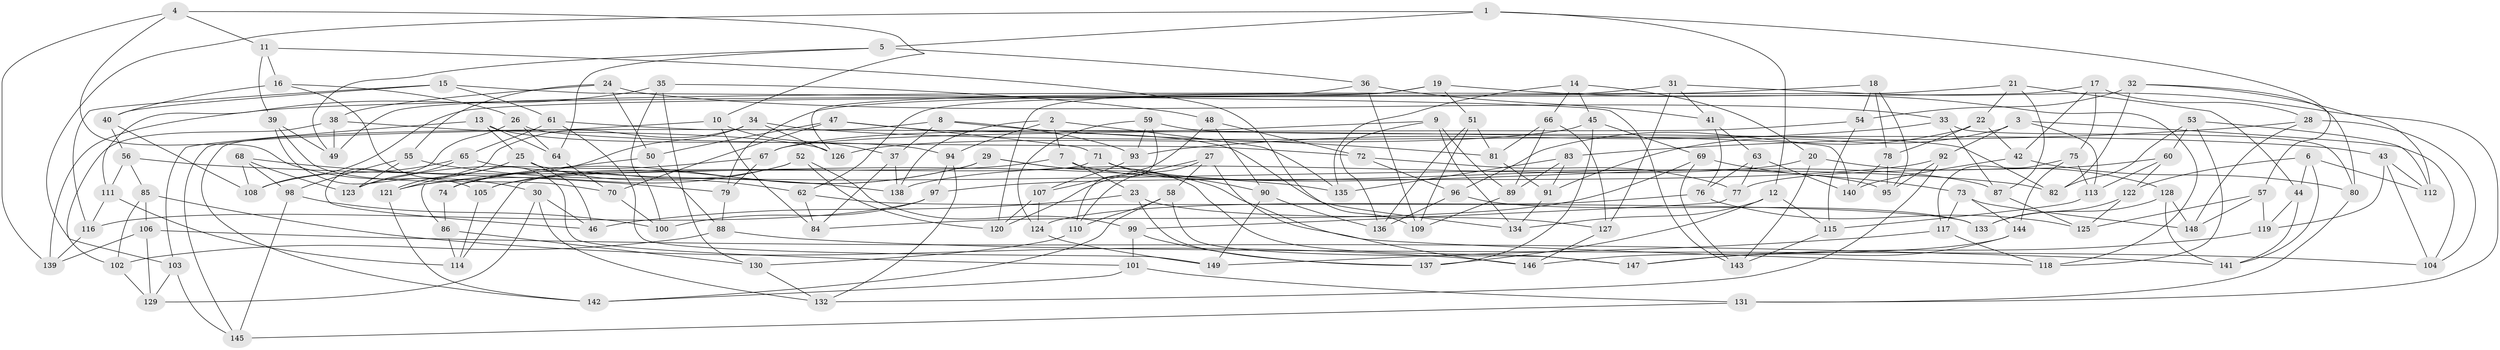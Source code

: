 // coarse degree distribution, {6: 0.5053763440860215, 4: 0.3870967741935484, 5: 0.0967741935483871, 3: 0.010752688172043012}
// Generated by graph-tools (version 1.1) at 2025/42/03/06/25 10:42:21]
// undirected, 149 vertices, 298 edges
graph export_dot {
graph [start="1"]
  node [color=gray90,style=filled];
  1;
  2;
  3;
  4;
  5;
  6;
  7;
  8;
  9;
  10;
  11;
  12;
  13;
  14;
  15;
  16;
  17;
  18;
  19;
  20;
  21;
  22;
  23;
  24;
  25;
  26;
  27;
  28;
  29;
  30;
  31;
  32;
  33;
  34;
  35;
  36;
  37;
  38;
  39;
  40;
  41;
  42;
  43;
  44;
  45;
  46;
  47;
  48;
  49;
  50;
  51;
  52;
  53;
  54;
  55;
  56;
  57;
  58;
  59;
  60;
  61;
  62;
  63;
  64;
  65;
  66;
  67;
  68;
  69;
  70;
  71;
  72;
  73;
  74;
  75;
  76;
  77;
  78;
  79;
  80;
  81;
  82;
  83;
  84;
  85;
  86;
  87;
  88;
  89;
  90;
  91;
  92;
  93;
  94;
  95;
  96;
  97;
  98;
  99;
  100;
  101;
  102;
  103;
  104;
  105;
  106;
  107;
  108;
  109;
  110;
  111;
  112;
  113;
  114;
  115;
  116;
  117;
  118;
  119;
  120;
  121;
  122;
  123;
  124;
  125;
  126;
  127;
  128;
  129;
  130;
  131;
  132;
  133;
  134;
  135;
  136;
  137;
  138;
  139;
  140;
  141;
  142;
  143;
  144;
  145;
  146;
  147;
  148;
  149;
  1 -- 12;
  1 -- 57;
  1 -- 103;
  1 -- 5;
  2 -- 135;
  2 -- 94;
  2 -- 138;
  2 -- 7;
  3 -- 104;
  3 -- 113;
  3 -- 92;
  3 -- 91;
  4 -- 10;
  4 -- 11;
  4 -- 30;
  4 -- 139;
  5 -- 36;
  5 -- 49;
  5 -- 64;
  6 -- 44;
  6 -- 122;
  6 -- 112;
  6 -- 141;
  7 -- 105;
  7 -- 95;
  7 -- 23;
  8 -- 142;
  8 -- 93;
  8 -- 37;
  8 -- 81;
  9 -- 89;
  9 -- 136;
  9 -- 134;
  9 -- 67;
  10 -- 145;
  10 -- 37;
  10 -- 84;
  11 -- 109;
  11 -- 16;
  11 -- 39;
  12 -- 137;
  12 -- 115;
  12 -- 134;
  13 -- 64;
  13 -- 103;
  13 -- 25;
  13 -- 94;
  14 -- 20;
  14 -- 135;
  14 -- 45;
  14 -- 66;
  15 -- 40;
  15 -- 143;
  15 -- 116;
  15 -- 61;
  16 -- 40;
  16 -- 101;
  16 -- 26;
  17 -- 28;
  17 -- 42;
  17 -- 75;
  17 -- 108;
  18 -- 95;
  18 -- 139;
  18 -- 54;
  18 -- 78;
  19 -- 51;
  19 -- 120;
  19 -- 62;
  19 -- 118;
  20 -- 143;
  20 -- 128;
  20 -- 138;
  21 -- 44;
  21 -- 22;
  21 -- 49;
  21 -- 87;
  22 -- 96;
  22 -- 42;
  22 -- 78;
  23 -- 137;
  23 -- 46;
  23 -- 127;
  24 -- 55;
  24 -- 38;
  24 -- 50;
  24 -- 33;
  25 -- 121;
  25 -- 62;
  25 -- 46;
  26 -- 46;
  26 -- 64;
  26 -- 72;
  27 -- 58;
  27 -- 120;
  27 -- 110;
  27 -- 146;
  28 -- 83;
  28 -- 104;
  28 -- 148;
  29 -- 105;
  29 -- 147;
  29 -- 74;
  29 -- 118;
  30 -- 132;
  30 -- 46;
  30 -- 129;
  31 -- 127;
  31 -- 131;
  31 -- 79;
  31 -- 41;
  32 -- 82;
  32 -- 54;
  32 -- 80;
  32 -- 112;
  33 -- 93;
  33 -- 87;
  33 -- 80;
  34 -- 74;
  34 -- 126;
  34 -- 121;
  34 -- 43;
  35 -- 130;
  35 -- 111;
  35 -- 48;
  35 -- 100;
  36 -- 41;
  36 -- 109;
  36 -- 126;
  37 -- 84;
  37 -- 138;
  38 -- 126;
  38 -- 102;
  38 -- 49;
  39 -- 105;
  39 -- 70;
  39 -- 49;
  40 -- 56;
  40 -- 108;
  41 -- 63;
  41 -- 76;
  42 -- 140;
  42 -- 80;
  43 -- 119;
  43 -- 112;
  43 -- 104;
  44 -- 119;
  44 -- 141;
  45 -- 126;
  45 -- 69;
  45 -- 137;
  47 -- 134;
  47 -- 70;
  47 -- 71;
  47 -- 50;
  48 -- 90;
  48 -- 107;
  48 -- 72;
  50 -- 86;
  50 -- 88;
  51 -- 136;
  51 -- 109;
  51 -- 81;
  52 -- 121;
  52 -- 99;
  52 -- 74;
  52 -- 120;
  53 -- 60;
  53 -- 118;
  53 -- 82;
  53 -- 112;
  54 -- 67;
  54 -- 115;
  55 -- 138;
  55 -- 123;
  55 -- 98;
  56 -- 111;
  56 -- 85;
  56 -- 135;
  57 -- 119;
  57 -- 125;
  57 -- 148;
  58 -- 110;
  58 -- 147;
  58 -- 142;
  59 -- 93;
  59 -- 82;
  59 -- 124;
  59 -- 110;
  60 -- 77;
  60 -- 122;
  60 -- 113;
  61 -- 65;
  61 -- 149;
  61 -- 140;
  62 -- 84;
  62 -- 133;
  63 -- 140;
  63 -- 77;
  63 -- 76;
  64 -- 70;
  65 -- 108;
  65 -- 123;
  65 -- 82;
  66 -- 89;
  66 -- 81;
  66 -- 127;
  67 -- 79;
  67 -- 123;
  68 -- 108;
  68 -- 123;
  68 -- 79;
  68 -- 98;
  69 -- 84;
  69 -- 143;
  69 -- 73;
  70 -- 100;
  71 -- 90;
  71 -- 87;
  71 -- 114;
  72 -- 96;
  72 -- 77;
  73 -- 144;
  73 -- 148;
  73 -- 117;
  74 -- 86;
  75 -- 144;
  75 -- 117;
  75 -- 113;
  76 -- 124;
  76 -- 125;
  77 -- 99;
  78 -- 95;
  78 -- 140;
  79 -- 88;
  80 -- 131;
  81 -- 91;
  83 -- 89;
  83 -- 135;
  83 -- 91;
  85 -- 102;
  85 -- 146;
  85 -- 106;
  86 -- 114;
  86 -- 130;
  87 -- 125;
  88 -- 104;
  88 -- 102;
  89 -- 109;
  90 -- 149;
  90 -- 136;
  91 -- 134;
  92 -- 97;
  92 -- 95;
  92 -- 132;
  93 -- 107;
  94 -- 97;
  94 -- 132;
  96 -- 133;
  96 -- 136;
  97 -- 100;
  97 -- 116;
  98 -- 100;
  98 -- 145;
  99 -- 101;
  99 -- 137;
  101 -- 142;
  101 -- 131;
  102 -- 129;
  103 -- 129;
  103 -- 145;
  105 -- 114;
  106 -- 129;
  106 -- 139;
  106 -- 141;
  107 -- 120;
  107 -- 124;
  110 -- 130;
  111 -- 114;
  111 -- 116;
  113 -- 115;
  115 -- 143;
  116 -- 139;
  117 -- 149;
  117 -- 118;
  119 -- 147;
  121 -- 142;
  122 -- 125;
  122 -- 133;
  124 -- 149;
  127 -- 146;
  128 -- 148;
  128 -- 133;
  128 -- 141;
  130 -- 132;
  131 -- 145;
  144 -- 146;
  144 -- 147;
}
